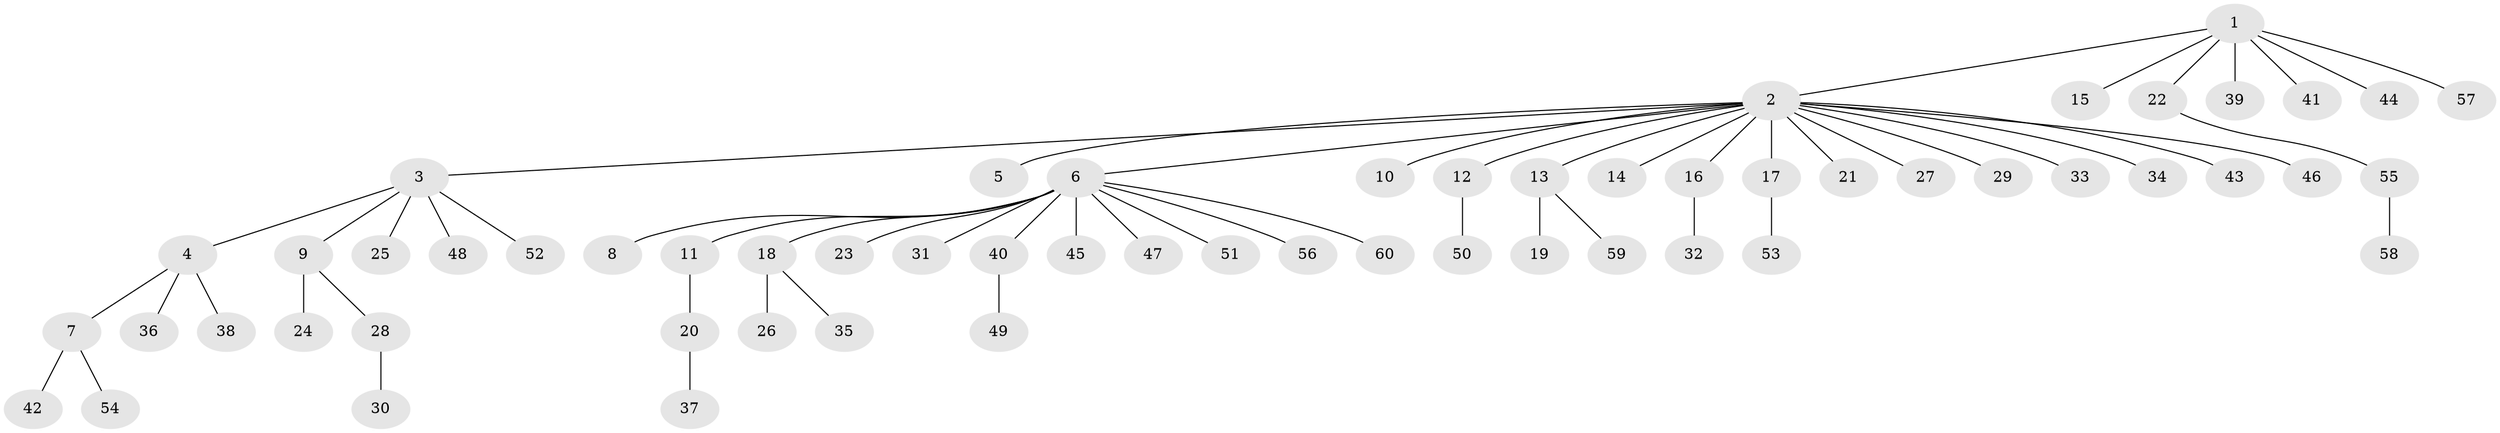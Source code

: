 // Generated by graph-tools (version 1.1) at 2025/46/03/09/25 04:46:59]
// undirected, 60 vertices, 59 edges
graph export_dot {
graph [start="1"]
  node [color=gray90,style=filled];
  1;
  2;
  3;
  4;
  5;
  6;
  7;
  8;
  9;
  10;
  11;
  12;
  13;
  14;
  15;
  16;
  17;
  18;
  19;
  20;
  21;
  22;
  23;
  24;
  25;
  26;
  27;
  28;
  29;
  30;
  31;
  32;
  33;
  34;
  35;
  36;
  37;
  38;
  39;
  40;
  41;
  42;
  43;
  44;
  45;
  46;
  47;
  48;
  49;
  50;
  51;
  52;
  53;
  54;
  55;
  56;
  57;
  58;
  59;
  60;
  1 -- 2;
  1 -- 15;
  1 -- 22;
  1 -- 39;
  1 -- 41;
  1 -- 44;
  1 -- 57;
  2 -- 3;
  2 -- 5;
  2 -- 6;
  2 -- 10;
  2 -- 12;
  2 -- 13;
  2 -- 14;
  2 -- 16;
  2 -- 17;
  2 -- 21;
  2 -- 27;
  2 -- 29;
  2 -- 33;
  2 -- 34;
  2 -- 43;
  2 -- 46;
  3 -- 4;
  3 -- 9;
  3 -- 25;
  3 -- 48;
  3 -- 52;
  4 -- 7;
  4 -- 36;
  4 -- 38;
  6 -- 8;
  6 -- 11;
  6 -- 18;
  6 -- 23;
  6 -- 31;
  6 -- 40;
  6 -- 45;
  6 -- 47;
  6 -- 51;
  6 -- 56;
  6 -- 60;
  7 -- 42;
  7 -- 54;
  9 -- 24;
  9 -- 28;
  11 -- 20;
  12 -- 50;
  13 -- 19;
  13 -- 59;
  16 -- 32;
  17 -- 53;
  18 -- 26;
  18 -- 35;
  20 -- 37;
  22 -- 55;
  28 -- 30;
  40 -- 49;
  55 -- 58;
}
